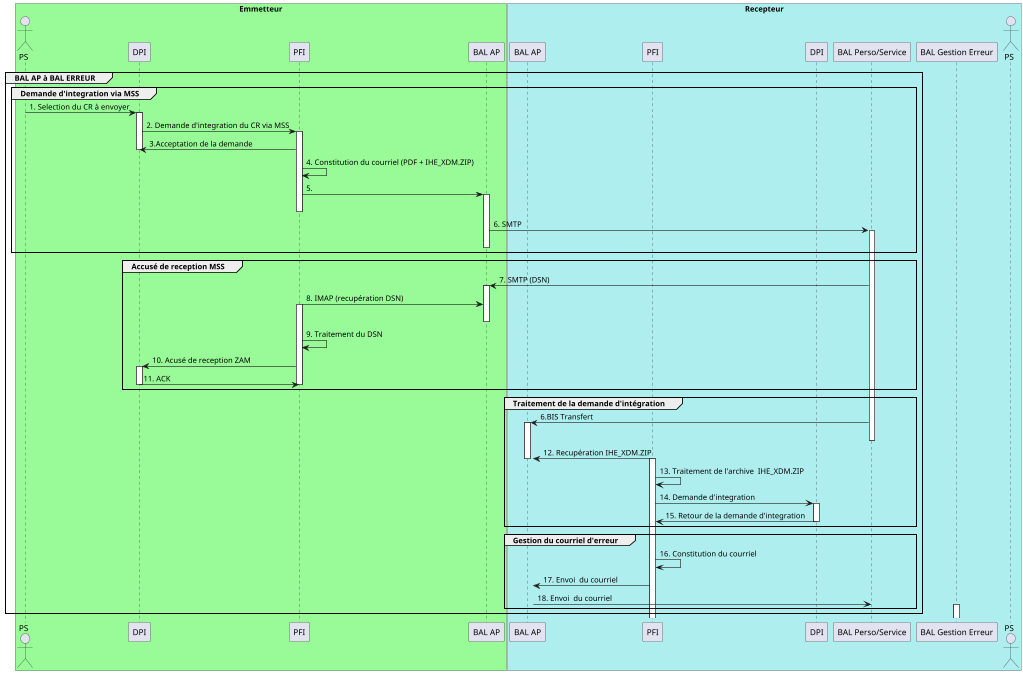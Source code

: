 @startuml
scale 1024*768

box  "Emmetteur" #palegreen
actor "PS" as PSE
participant "DPI" as DPIE
participant "PFI" as PFIE
participant "BAL AP" as MSSE
end box

box  "Support Editeur" #LightCoral

end box


box  "Recepteur" #paleturquoise
participant "BAL AP" as MSSR
participant "PFI" as PFIR
participant "DPI" as DPIR
participant "BAL Perso/Service" as BALP
participant "BAL Gestion Erreur" as BALE
Actor "PS" as PSR
end box




group BAL AP à BAL ERREUR



group Demande d'integration via MSS
PSE->DPIE:1. Selection du CR à envoyer
	activate DPIE

DPIE->PFIE:2. Demande d'integration du CR via MSS
	activate PFIE

PFIE->DPIE:3.Acceptation de la demande
	deactivate DPIE

PFIE->PFIE:4. Constitution du courriel (PDF + IHE_XDM.ZIP)

PFIE->MSSE:5.
    activate MSSE
    deactivate PFIE

MSSE->BALP:6. SMTP
    activate BALP
    deactivate MSSR
    deactivate MSSE



end





group Accusé de reception MSS

BALP->MSSE:7. SMTP (DSN)
    deactivate MSSR
    activate MSSE


PFIE->MSSE:8. IMAP (recupération DSN)
    activate PFIE
    deactivate MSSE

PFIE->PFIE:9. Traitement du DSN


PFIE->DPIE:10. Acusé de reception ZAM
    activate DPIE

DPIE->PFIE:11. ACK
    deactivate DPIE
    deactivate PFIE

end
group Traitement de la demande d'intégration

BALP->MSSR:6.BIS Transfert
    activate MSSR
    deactivate BALP

PFIR->MSSR:12. Recupération IHE_XDM.ZIP
    activate PFIR
    activate MSSR

PFIR->PFIR:13. Traitement de l'archive  IHE_XDM.ZIP

PFIR->DPIR:14. Demande d'integration 
    activate DPIR


DPIR->PFIR:15. Retour de la demande d'integration
    deactivate DPIR
end

group Gestion du courriel d'erreur


PFIR->PFIR:16. Constitution du courriel

PFIR->MSSR:17. Envoi  du courriel

MSSR->BALP:18. Envoi  du courriel
    activate BALE
end  
end









    
@enduml